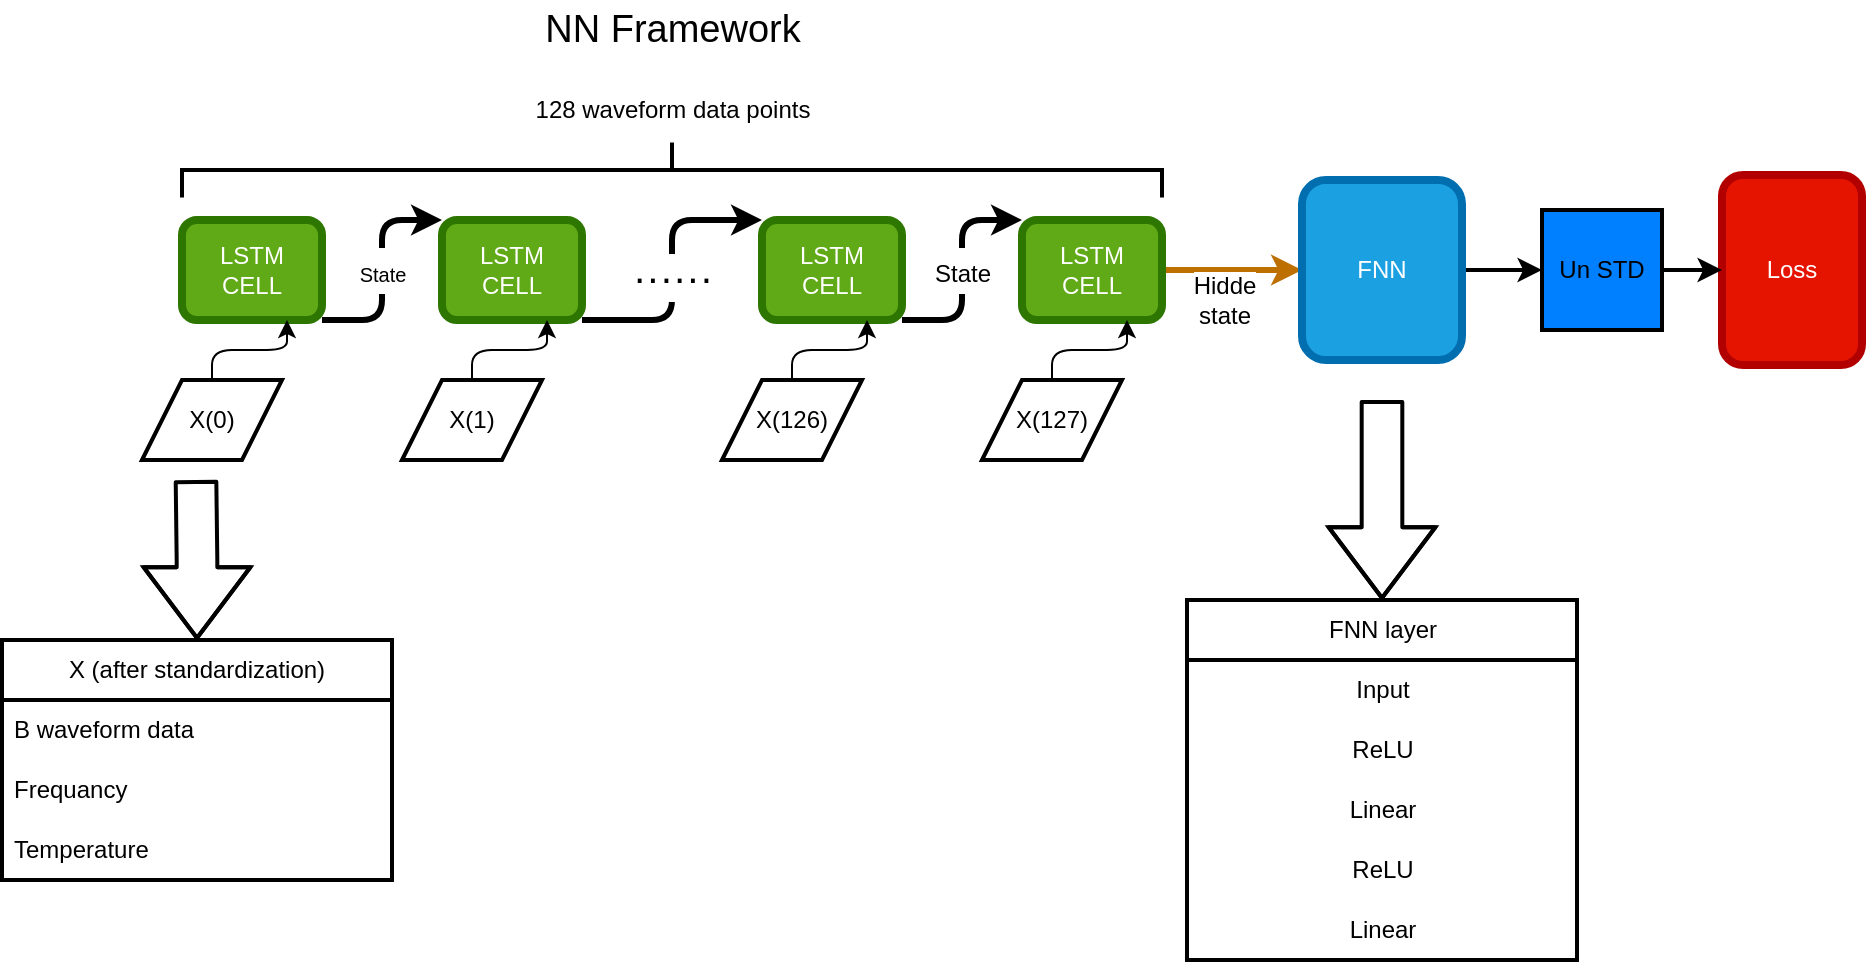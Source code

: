 <mxfile scale="3" border="0">
    <diagram id="U1Zge1jZBd5R1MsWLRM4" name="LSTM Framework">
        <mxGraphModel dx="836" dy="497" grid="1" gridSize="10" guides="1" tooltips="1" connect="1" arrows="1" fold="1" page="0" pageScale="1" pageWidth="850" pageHeight="1100" math="0" shadow="0">
            <root>
                <mxCell id="0"/>
                <mxCell id="1" parent="0"/>
                <mxCell id="pTKGqo7-_3xjD_s4-iwb-24" value="&lt;font size=&quot;1&quot;&gt;State&lt;/font&gt;" style="edgeStyle=elbowEdgeStyle;html=1;exitX=1;exitY=1;exitDx=0;exitDy=0;entryX=0;entryY=0;entryDx=0;entryDy=0;fontSize=19;strokeWidth=3;" parent="1" source="pTKGqo7-_3xjD_s4-iwb-25" target="pTKGqo7-_3xjD_s4-iwb-27" edge="1">
                    <mxGeometry relative="1" as="geometry"/>
                </mxCell>
                <mxCell id="pTKGqo7-_3xjD_s4-iwb-25" value="LSTM &lt;br&gt;CELL" style="rounded=1;whiteSpace=wrap;html=1;fillColor=#60a917;fontColor=#ffffff;strokeColor=#2D7600;strokeWidth=4;" parent="1" vertex="1">
                    <mxGeometry x="140" y="200" width="70" height="50" as="geometry"/>
                </mxCell>
                <mxCell id="pTKGqo7-_3xjD_s4-iwb-31" value="NN Framework" style="text;html=1;strokeColor=none;fillColor=none;align=center;verticalAlign=middle;whiteSpace=wrap;rounded=0;strokeWidth=4;fontSize=19;" parent="1" vertex="1">
                    <mxGeometry x="302.5" y="90" width="165" height="30" as="geometry"/>
                </mxCell>
                <mxCell id="pTKGqo7-_3xjD_s4-iwb-46" style="edgeStyle=elbowEdgeStyle;html=1;exitX=1;exitY=1;exitDx=0;exitDy=0;entryX=0;entryY=0;entryDx=0;entryDy=0;strokeWidth=3;fontSize=12;" parent="1" source="pTKGqo7-_3xjD_s4-iwb-27" target="pTKGqo7-_3xjD_s4-iwb-40" edge="1">
                    <mxGeometry relative="1" as="geometry"/>
                </mxCell>
                <mxCell id="pTKGqo7-_3xjD_s4-iwb-47" value="&lt;font style=&quot;font-size: 20px;&quot;&gt;······&lt;/font&gt;" style="edgeLabel;html=1;align=center;verticalAlign=middle;resizable=0;points=[];fontSize=12;" parent="pTKGqo7-_3xjD_s4-iwb-46" vertex="1" connectable="0">
                    <mxGeometry x="-0.174" relative="1" as="geometry">
                        <mxPoint y="-9" as="offset"/>
                    </mxGeometry>
                </mxCell>
                <mxCell id="pTKGqo7-_3xjD_s4-iwb-27" value="LSTM &lt;br&gt;CELL" style="rounded=1;whiteSpace=wrap;html=1;fillColor=#60a917;fontColor=#ffffff;strokeColor=#2D7600;strokeWidth=4;" parent="1" vertex="1">
                    <mxGeometry x="270" y="200" width="70" height="50" as="geometry"/>
                </mxCell>
                <mxCell id="pTKGqo7-_3xjD_s4-iwb-39" value="&lt;font style=&quot;font-size: 12px;&quot;&gt;State&lt;/font&gt;" style="edgeStyle=elbowEdgeStyle;html=1;exitX=1;exitY=1;exitDx=0;exitDy=0;entryX=0;entryY=0;entryDx=0;entryDy=0;fontSize=19;strokeWidth=3;" parent="1" source="pTKGqo7-_3xjD_s4-iwb-40" target="pTKGqo7-_3xjD_s4-iwb-41" edge="1">
                    <mxGeometry relative="1" as="geometry"/>
                </mxCell>
                <mxCell id="pTKGqo7-_3xjD_s4-iwb-40" value="LSTM &lt;br&gt;CELL" style="rounded=1;whiteSpace=wrap;html=1;fillColor=#60a917;fontColor=#ffffff;strokeColor=#2D7600;strokeWidth=4;" parent="1" vertex="1">
                    <mxGeometry x="430" y="200" width="70" height="50" as="geometry"/>
                </mxCell>
                <mxCell id="pTKGqo7-_3xjD_s4-iwb-48" value="Hidde &lt;br&gt;state" style="edgeStyle=orthogonalEdgeStyle;html=1;exitX=1;exitY=0.5;exitDx=0;exitDy=0;strokeWidth=3;fontSize=12;entryX=0;entryY=0.5;entryDx=0;entryDy=0;fillColor=#f0a30a;strokeColor=#BD7000;" parent="1" source="pTKGqo7-_3xjD_s4-iwb-41" target="pTKGqo7-_3xjD_s4-iwb-42" edge="1">
                    <mxGeometry x="-0.111" y="-15" relative="1" as="geometry">
                        <mxPoint as="offset"/>
                    </mxGeometry>
                </mxCell>
                <mxCell id="pTKGqo7-_3xjD_s4-iwb-41" value="LSTM &lt;br&gt;CELL" style="rounded=1;whiteSpace=wrap;html=1;fillColor=#60a917;fontColor=#ffffff;strokeColor=#2D7600;strokeWidth=4;" parent="1" vertex="1">
                    <mxGeometry x="560" y="200" width="70" height="50" as="geometry"/>
                </mxCell>
                <mxCell id="pTKGqo7-_3xjD_s4-iwb-80" style="edgeStyle=orthogonalEdgeStyle;html=1;exitX=1;exitY=0.5;exitDx=0;exitDy=0;strokeColor=default;strokeWidth=2;fontSize=12;fillColor=default;elbow=vertical;entryX=0;entryY=0.5;entryDx=0;entryDy=0;" parent="1" source="pTKGqo7-_3xjD_s4-iwb-42" target="pTKGqo7-_3xjD_s4-iwb-81" edge="1">
                    <mxGeometry relative="1" as="geometry">
                        <mxPoint x="810" y="225.103" as="targetPoint"/>
                    </mxGeometry>
                </mxCell>
                <mxCell id="pTKGqo7-_3xjD_s4-iwb-42" value="FNN" style="rounded=1;whiteSpace=wrap;html=1;fillColor=#1ba1e2;fontColor=#ffffff;strokeColor=#006EAF;strokeWidth=4;" parent="1" vertex="1">
                    <mxGeometry x="700" y="180" width="80" height="90" as="geometry"/>
                </mxCell>
                <mxCell id="pTKGqo7-_3xjD_s4-iwb-43" value="" style="strokeWidth=2;html=1;shape=mxgraph.flowchart.annotation_2;align=left;labelPosition=right;pointerEvents=1;fontSize=12;rotation=-90;direction=west;" parent="1" vertex="1">
                    <mxGeometry x="371.25" y="-70" width="27.5" height="490" as="geometry"/>
                </mxCell>
                <mxCell id="pTKGqo7-_3xjD_s4-iwb-45" value="128 waveform data points" style="text;html=1;strokeColor=none;fillColor=none;align=center;verticalAlign=middle;whiteSpace=wrap;rounded=0;strokeWidth=4;fontSize=12;direction=west;" parent="1" vertex="1">
                    <mxGeometry x="297.5" y="130" width="175" height="30" as="geometry"/>
                </mxCell>
                <mxCell id="pTKGqo7-_3xjD_s4-iwb-52" style="edgeStyle=elbowEdgeStyle;html=1;exitX=0.5;exitY=0;exitDx=0;exitDy=0;entryX=0.75;entryY=1;entryDx=0;entryDy=0;strokeWidth=1;fontSize=12;elbow=vertical;" parent="1" source="pTKGqo7-_3xjD_s4-iwb-51" target="pTKGqo7-_3xjD_s4-iwb-25" edge="1">
                    <mxGeometry relative="1" as="geometry"/>
                </mxCell>
                <mxCell id="pTKGqo7-_3xjD_s4-iwb-51" value="X(0)" style="shape=parallelogram;perimeter=parallelogramPerimeter;whiteSpace=wrap;html=1;fixedSize=1;strokeWidth=2;fontSize=12;" parent="1" vertex="1">
                    <mxGeometry x="120" y="280" width="70" height="40" as="geometry"/>
                </mxCell>
                <mxCell id="pTKGqo7-_3xjD_s4-iwb-56" style="edgeStyle=elbowEdgeStyle;elbow=vertical;html=1;exitX=0.5;exitY=0;exitDx=0;exitDy=0;entryX=0.75;entryY=1;entryDx=0;entryDy=0;strokeWidth=1;fontSize=12;" parent="1" source="pTKGqo7-_3xjD_s4-iwb-53" target="pTKGqo7-_3xjD_s4-iwb-27" edge="1">
                    <mxGeometry relative="1" as="geometry"/>
                </mxCell>
                <mxCell id="pTKGqo7-_3xjD_s4-iwb-53" value="X(1)" style="shape=parallelogram;perimeter=parallelogramPerimeter;whiteSpace=wrap;html=1;fixedSize=1;strokeWidth=2;fontSize=12;" parent="1" vertex="1">
                    <mxGeometry x="250" y="280" width="70" height="40" as="geometry"/>
                </mxCell>
                <mxCell id="pTKGqo7-_3xjD_s4-iwb-57" style="edgeStyle=elbowEdgeStyle;elbow=vertical;html=1;exitX=0.5;exitY=0;exitDx=0;exitDy=0;entryX=0.75;entryY=1;entryDx=0;entryDy=0;strokeWidth=1;fontSize=12;" parent="1" source="pTKGqo7-_3xjD_s4-iwb-54" target="pTKGqo7-_3xjD_s4-iwb-40" edge="1">
                    <mxGeometry relative="1" as="geometry"/>
                </mxCell>
                <mxCell id="pTKGqo7-_3xjD_s4-iwb-54" value="X(126)" style="shape=parallelogram;perimeter=parallelogramPerimeter;whiteSpace=wrap;html=1;fixedSize=1;strokeWidth=2;fontSize=12;" parent="1" vertex="1">
                    <mxGeometry x="410" y="280" width="70" height="40" as="geometry"/>
                </mxCell>
                <mxCell id="pTKGqo7-_3xjD_s4-iwb-58" style="edgeStyle=elbowEdgeStyle;elbow=vertical;html=1;exitX=0.5;exitY=0;exitDx=0;exitDy=0;entryX=0.75;entryY=1;entryDx=0;entryDy=0;strokeWidth=1;fontSize=12;" parent="1" source="pTKGqo7-_3xjD_s4-iwb-55" target="pTKGqo7-_3xjD_s4-iwb-41" edge="1">
                    <mxGeometry relative="1" as="geometry"/>
                </mxCell>
                <mxCell id="pTKGqo7-_3xjD_s4-iwb-55" value="X(127)" style="shape=parallelogram;perimeter=parallelogramPerimeter;whiteSpace=wrap;html=1;fixedSize=1;strokeWidth=2;fontSize=12;" parent="1" vertex="1">
                    <mxGeometry x="540" y="280" width="70" height="40" as="geometry"/>
                </mxCell>
                <mxCell id="pTKGqo7-_3xjD_s4-iwb-62" value="Loss" style="whiteSpace=wrap;html=1;fillColor=#e51400;strokeColor=#B20000;fontColor=#ffffff;rounded=1;strokeWidth=4;" parent="1" vertex="1">
                    <mxGeometry x="910" y="177.5" width="70" height="95" as="geometry"/>
                </mxCell>
                <mxCell id="pTKGqo7-_3xjD_s4-iwb-65" value="" style="shape=flexArrow;endArrow=classic;html=1;strokeWidth=2;fontSize=12;elbow=vertical;entryX=0.5;entryY=0;entryDx=0;entryDy=0;endWidth=31.034;endSize=11.124;width=19.31;fillColor=default;strokeColor=default;" parent="1" target="pTKGqo7-_3xjD_s4-iwb-66" edge="1">
                    <mxGeometry width="50" height="50" relative="1" as="geometry">
                        <mxPoint x="147" y="330" as="sourcePoint"/>
                        <mxPoint x="192.5" y="360" as="targetPoint"/>
                        <Array as="points">
                            <mxPoint x="147.5" y="370"/>
                        </Array>
                    </mxGeometry>
                </mxCell>
                <mxCell id="pTKGqo7-_3xjD_s4-iwb-66" value="X (after standardization)" style="swimlane;fontStyle=0;childLayout=stackLayout;horizontal=1;startSize=30;horizontalStack=0;resizeParent=1;resizeParentMax=0;resizeLast=0;collapsible=1;marginBottom=0;whiteSpace=wrap;html=1;strokeWidth=2;fontSize=12;" parent="1" vertex="1">
                    <mxGeometry x="50" y="410" width="195" height="120" as="geometry"/>
                </mxCell>
                <mxCell id="pTKGqo7-_3xjD_s4-iwb-68" value="B waveform data" style="text;strokeColor=none;fillColor=none;align=left;verticalAlign=middle;spacingLeft=4;spacingRight=4;overflow=hidden;points=[[0,0.5],[1,0.5]];portConstraint=eastwest;rotatable=0;whiteSpace=wrap;html=1;strokeWidth=2;fontSize=12;" parent="pTKGqo7-_3xjD_s4-iwb-66" vertex="1">
                    <mxGeometry y="30" width="195" height="30" as="geometry"/>
                </mxCell>
                <mxCell id="pTKGqo7-_3xjD_s4-iwb-70" value="Frequancy" style="text;strokeColor=none;fillColor=none;align=left;verticalAlign=middle;spacingLeft=4;spacingRight=4;overflow=hidden;points=[[0,0.5],[1,0.5]];portConstraint=eastwest;rotatable=0;whiteSpace=wrap;html=1;strokeWidth=2;fontSize=12;" parent="pTKGqo7-_3xjD_s4-iwb-66" vertex="1">
                    <mxGeometry y="60" width="195" height="30" as="geometry"/>
                </mxCell>
                <mxCell id="pTKGqo7-_3xjD_s4-iwb-69" value="Temperature" style="text;strokeColor=none;fillColor=none;align=left;verticalAlign=middle;spacingLeft=4;spacingRight=4;overflow=hidden;points=[[0,0.5],[1,0.5]];portConstraint=eastwest;rotatable=0;whiteSpace=wrap;html=1;strokeWidth=2;fontSize=12;" parent="pTKGqo7-_3xjD_s4-iwb-66" vertex="1">
                    <mxGeometry y="90" width="195" height="30" as="geometry"/>
                </mxCell>
                <mxCell id="pTKGqo7-_3xjD_s4-iwb-74" value="" style="shape=flexArrow;endArrow=classic;html=1;strokeWidth=2;fontSize=12;elbow=vertical;entryX=0.5;entryY=0;entryDx=0;entryDy=0;endWidth=31.034;endSize=11.124;width=19.31;fillColor=default;strokeColor=default;" parent="1" target="pTKGqo7-_3xjD_s4-iwb-75" edge="1">
                    <mxGeometry width="50" height="50" relative="1" as="geometry">
                        <mxPoint x="740" y="290" as="sourcePoint"/>
                        <mxPoint x="785" y="340" as="targetPoint"/>
                        <Array as="points">
                            <mxPoint x="740" y="350"/>
                        </Array>
                    </mxGeometry>
                </mxCell>
                <mxCell id="pTKGqo7-_3xjD_s4-iwb-75" value="FNN layer" style="swimlane;fontStyle=0;childLayout=stackLayout;horizontal=1;startSize=30;horizontalStack=0;resizeParent=1;resizeParentMax=0;resizeLast=0;collapsible=1;marginBottom=0;whiteSpace=wrap;html=1;strokeWidth=2;fontSize=12;" parent="1" vertex="1">
                    <mxGeometry x="642.5" y="390" width="195" height="180" as="geometry"/>
                </mxCell>
                <mxCell id="pTKGqo7-_3xjD_s4-iwb-78" value="Input" style="text;strokeColor=none;fillColor=none;align=center;verticalAlign=middle;spacingLeft=4;spacingRight=4;overflow=hidden;points=[[0,0.5],[1,0.5]];portConstraint=eastwest;rotatable=0;whiteSpace=wrap;html=1;strokeWidth=2;fontSize=12;" parent="pTKGqo7-_3xjD_s4-iwb-75" vertex="1">
                    <mxGeometry y="30" width="195" height="30" as="geometry"/>
                </mxCell>
                <mxCell id="pTKGqo7-_3xjD_s4-iwb-76" value="ReLU" style="text;strokeColor=none;fillColor=none;align=center;verticalAlign=middle;spacingLeft=4;spacingRight=4;overflow=hidden;points=[[0,0.5],[1,0.5]];portConstraint=eastwest;rotatable=0;whiteSpace=wrap;html=1;strokeWidth=2;fontSize=12;" parent="pTKGqo7-_3xjD_s4-iwb-75" vertex="1">
                    <mxGeometry y="60" width="195" height="30" as="geometry"/>
                </mxCell>
                <mxCell id="2" value="Linear" style="text;strokeColor=none;fillColor=none;align=center;verticalAlign=middle;spacingLeft=4;spacingRight=4;overflow=hidden;points=[[0,0.5],[1,0.5]];portConstraint=eastwest;rotatable=0;whiteSpace=wrap;html=1;strokeWidth=2;fontSize=12;" vertex="1" parent="pTKGqo7-_3xjD_s4-iwb-75">
                    <mxGeometry y="90" width="195" height="30" as="geometry"/>
                </mxCell>
                <mxCell id="pTKGqo7-_3xjD_s4-iwb-77" value="ReLU" style="text;strokeColor=none;fillColor=none;align=center;verticalAlign=middle;spacingLeft=4;spacingRight=4;overflow=hidden;points=[[0,0.5],[1,0.5]];portConstraint=eastwest;rotatable=0;whiteSpace=wrap;html=1;strokeWidth=2;fontSize=12;" parent="pTKGqo7-_3xjD_s4-iwb-75" vertex="1">
                    <mxGeometry y="120" width="195" height="30" as="geometry"/>
                </mxCell>
                <mxCell id="pTKGqo7-_3xjD_s4-iwb-79" value="Linear" style="text;strokeColor=none;fillColor=none;align=center;verticalAlign=middle;spacingLeft=4;spacingRight=4;overflow=hidden;points=[[0,0.5],[1,0.5]];portConstraint=eastwest;rotatable=0;whiteSpace=wrap;html=1;strokeWidth=2;fontSize=12;" parent="pTKGqo7-_3xjD_s4-iwb-75" vertex="1">
                    <mxGeometry y="150" width="195" height="30" as="geometry"/>
                </mxCell>
                <mxCell id="pTKGqo7-_3xjD_s4-iwb-82" style="edgeStyle=orthogonalEdgeStyle;html=1;exitX=1;exitY=0.5;exitDx=0;exitDy=0;entryX=0;entryY=0.5;entryDx=0;entryDy=0;strokeColor=default;strokeWidth=2;fontSize=12;fillColor=default;elbow=vertical;" parent="1" source="pTKGqo7-_3xjD_s4-iwb-81" target="pTKGqo7-_3xjD_s4-iwb-62" edge="1">
                    <mxGeometry relative="1" as="geometry"/>
                </mxCell>
                <mxCell id="pTKGqo7-_3xjD_s4-iwb-81" value="Un STD" style="rounded=0;whiteSpace=wrap;html=1;strokeWidth=2;fontSize=12;fillColor=#007FFF;" parent="1" vertex="1">
                    <mxGeometry x="820" y="195" width="60" height="60" as="geometry"/>
                </mxCell>
            </root>
        </mxGraphModel>
    </diagram>
</mxfile>